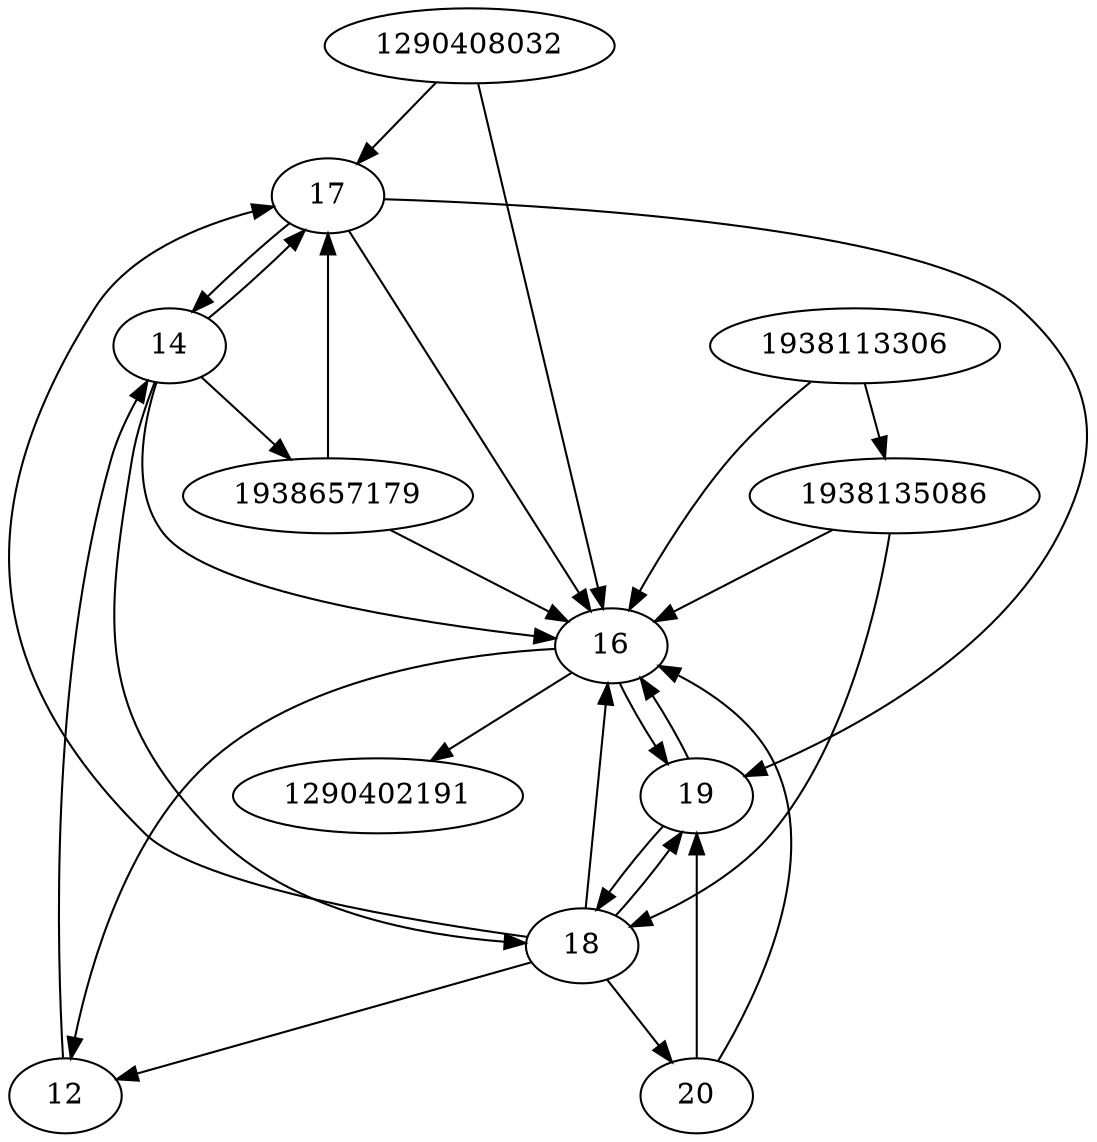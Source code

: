 strict digraph  {
1290408032;
12;
1938135086;
1290402191;
14;
17;
18;
19;
20;
16;
1938113306;
1938657179;
1290408032 -> 16;
1290408032 -> 17;
12 -> 14;
1938135086 -> 16;
1938135086 -> 18;
14 -> 16;
14 -> 18;
14 -> 17;
14 -> 1938657179;
17 -> 16;
17 -> 19;
17 -> 14;
18 -> 19;
18 -> 16;
18 -> 12;
18 -> 17;
18 -> 20;
19 -> 16;
19 -> 18;
20 -> 16;
20 -> 19;
16 -> 19;
16 -> 12;
16 -> 1290402191;
1938113306 -> 16;
1938113306 -> 1938135086;
1938657179 -> 16;
1938657179 -> 17;
}
